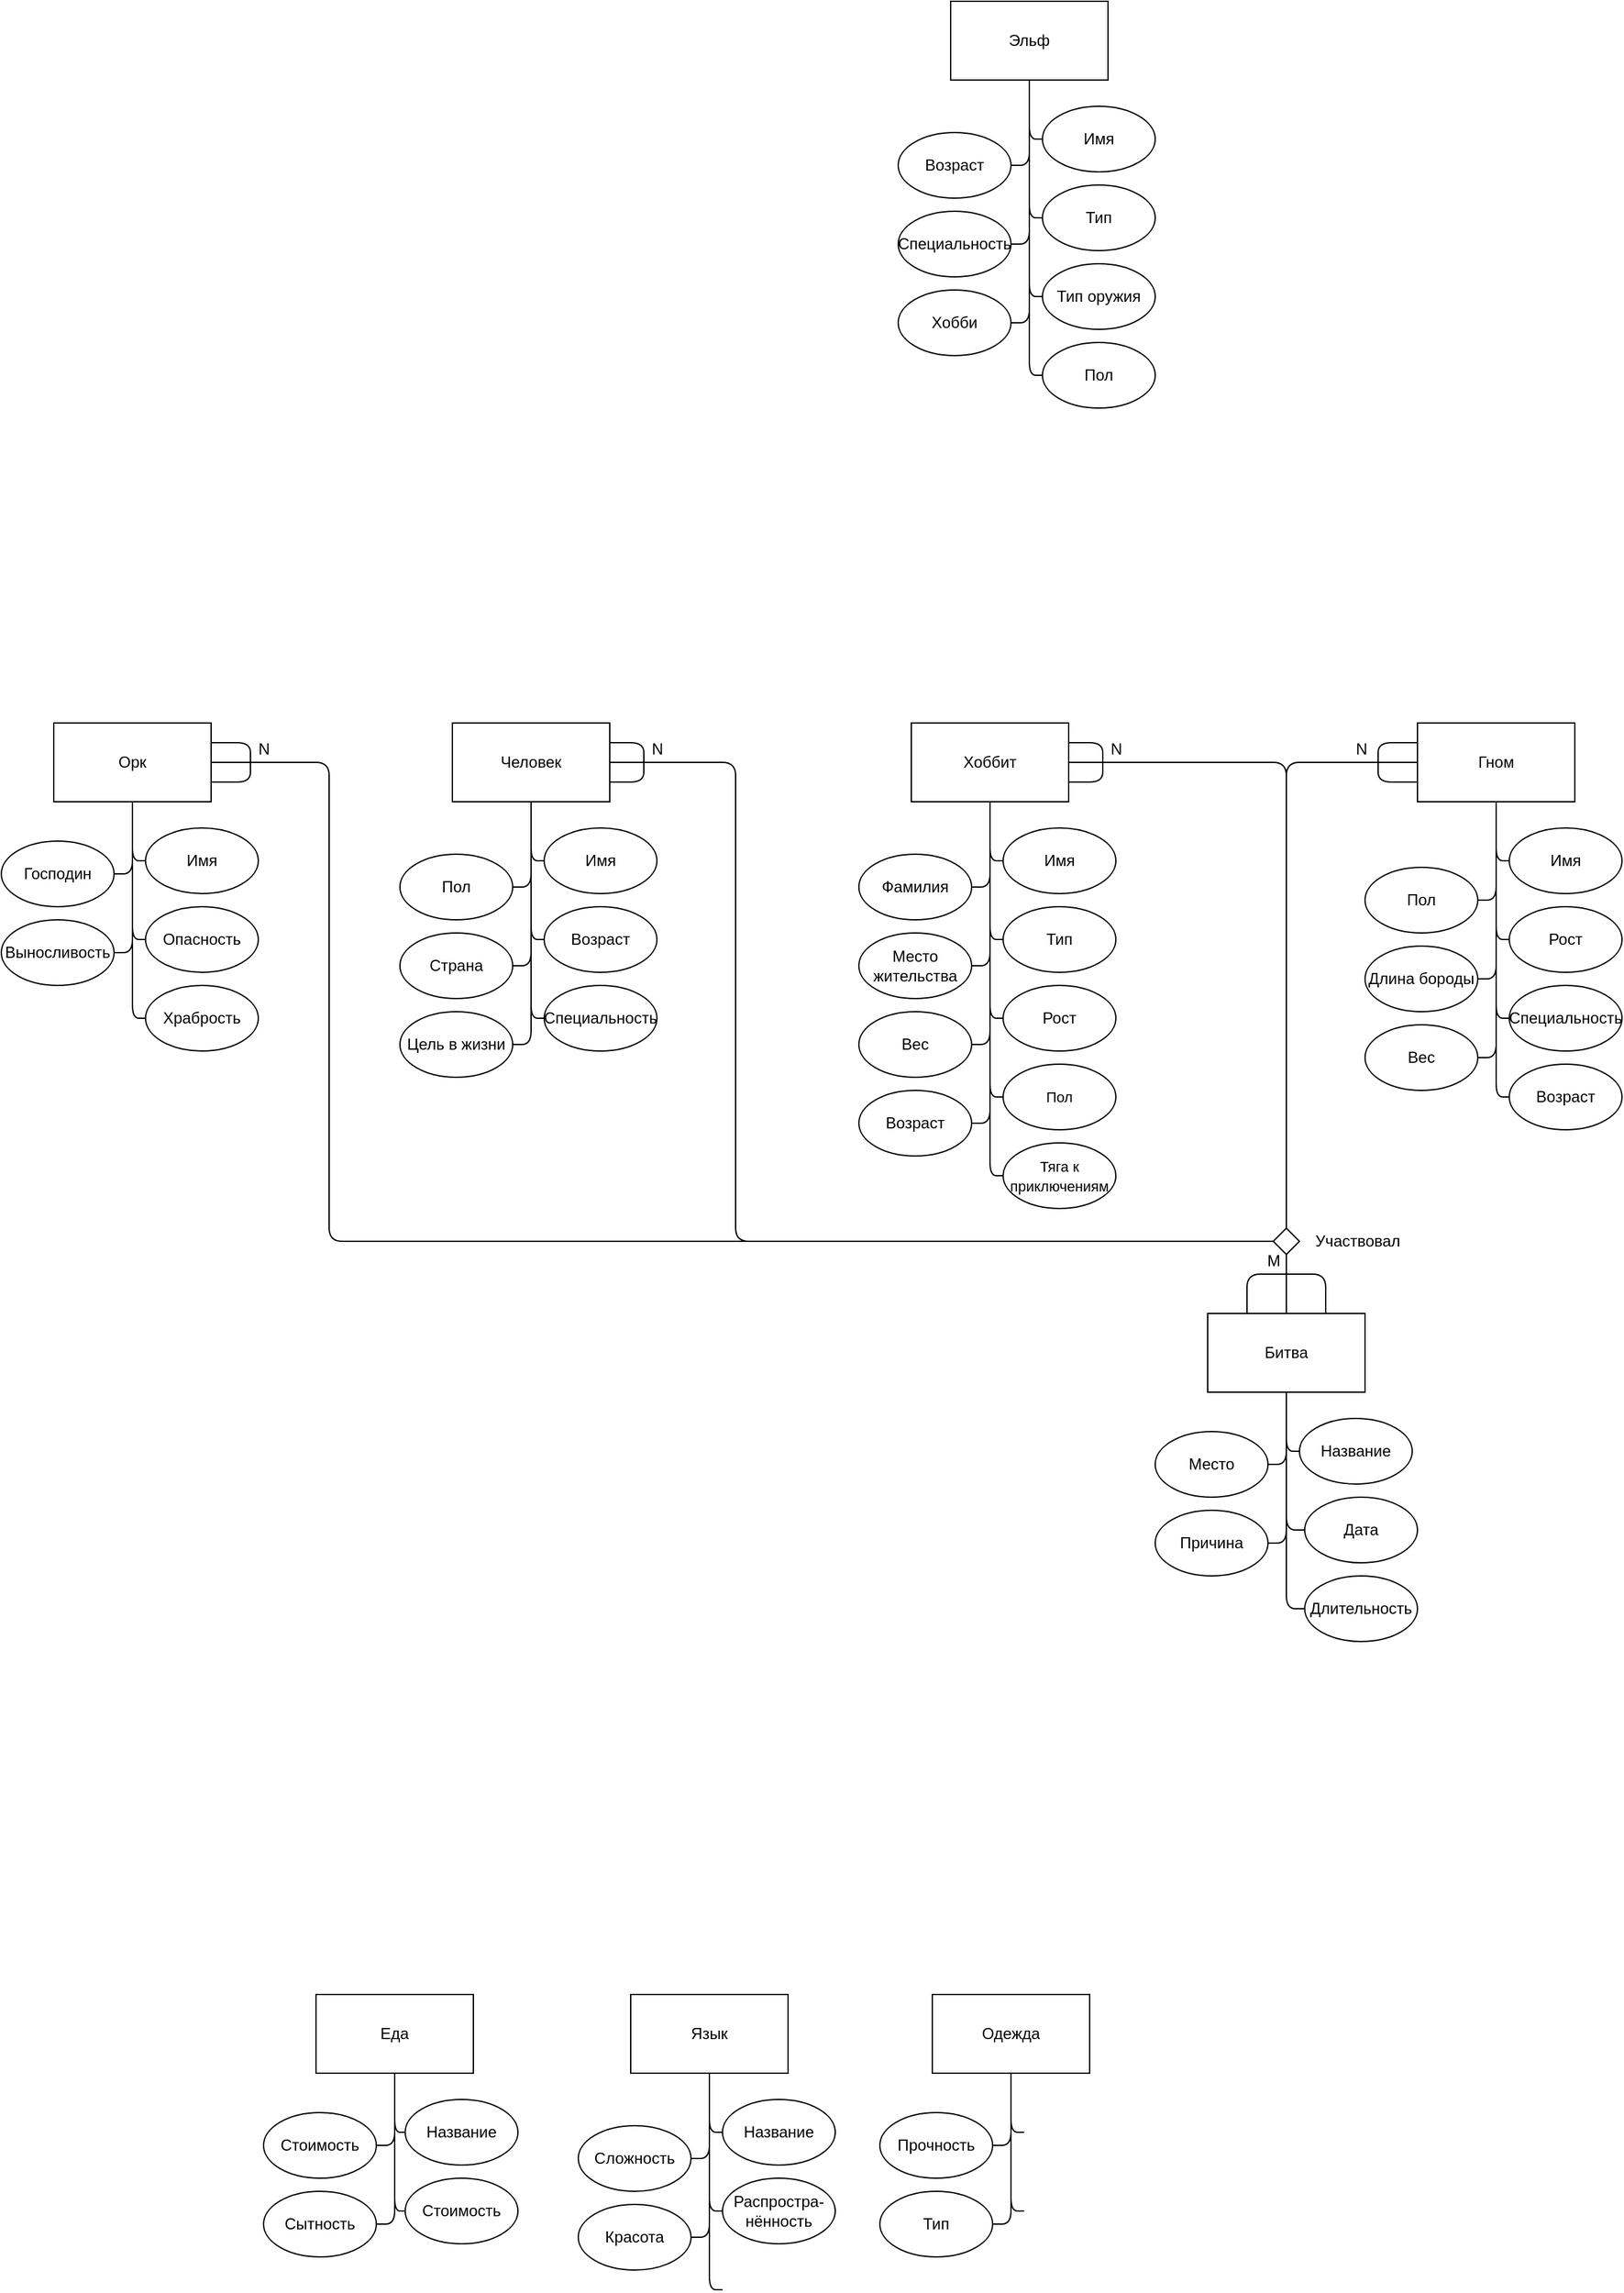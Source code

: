 <mxfile>
    <diagram id="RZIBzxVsWf5MqvjImDJh" name="Page-1">
        <mxGraphModel dx="2226" dy="1804" grid="1" gridSize="10" guides="1" tooltips="1" connect="1" arrows="1" fold="1" page="1" pageScale="1" pageWidth="827" pageHeight="1169" math="0" shadow="0">
            <root>
                <mxCell id="0"/>
                <mxCell id="1" parent="0"/>
                <mxCell id="177" style="edgeStyle=none;html=1;exitX=0;exitY=0.25;exitDx=0;exitDy=0;endArrow=none;endFill=0;" edge="1" parent="1" source="2">
                    <mxGeometry relative="1" as="geometry">
                        <mxPoint x="300" y="230" as="targetPoint"/>
                        <Array as="points">
                            <mxPoint x="300" y="215"/>
                        </Array>
                    </mxGeometry>
                </mxCell>
                <mxCell id="178" style="edgeStyle=none;html=1;exitX=0;exitY=0.75;exitDx=0;exitDy=0;endArrow=none;endFill=0;" edge="1" parent="1" source="2">
                    <mxGeometry relative="1" as="geometry">
                        <mxPoint x="300" y="230" as="targetPoint"/>
                        <Array as="points">
                            <mxPoint x="300" y="245"/>
                        </Array>
                    </mxGeometry>
                </mxCell>
                <mxCell id="2" value="Гном" style="rounded=0;whiteSpace=wrap;html=1;" parent="1" vertex="1">
                    <mxGeometry x="330" y="200" width="120" height="60" as="geometry"/>
                </mxCell>
                <mxCell id="4" style="edgeStyle=none;html=1;exitX=0;exitY=0.5;exitDx=0;exitDy=0;endArrow=none;endFill=0;" parent="1" source="3" target="2" edge="1">
                    <mxGeometry relative="1" as="geometry">
                        <Array as="points">
                            <mxPoint x="390" y="365"/>
                        </Array>
                    </mxGeometry>
                </mxCell>
                <mxCell id="3" value="Рост" style="ellipse;whiteSpace=wrap;html=1;" parent="1" vertex="1">
                    <mxGeometry x="400" y="340" width="86" height="50" as="geometry"/>
                </mxCell>
                <mxCell id="27" style="edgeStyle=none;html=1;exitX=0;exitY=0.5;exitDx=0;exitDy=0;endArrow=none;endFill=0;" parent="1" source="19" target="2" edge="1">
                    <mxGeometry relative="1" as="geometry">
                        <Array as="points">
                            <mxPoint x="390" y="425"/>
                        </Array>
                    </mxGeometry>
                </mxCell>
                <mxCell id="19" value="Специальность" style="ellipse;whiteSpace=wrap;html=1;" parent="1" vertex="1">
                    <mxGeometry x="400" y="400" width="86" height="50" as="geometry"/>
                </mxCell>
                <mxCell id="30" style="edgeStyle=none;html=1;exitX=1;exitY=0.5;exitDx=0;exitDy=0;endArrow=none;endFill=0;" parent="1" source="20" target="2" edge="1">
                    <mxGeometry relative="1" as="geometry">
                        <Array as="points">
                            <mxPoint x="390" y="395"/>
                        </Array>
                    </mxGeometry>
                </mxCell>
                <mxCell id="20" value="Длина бороды" style="ellipse;whiteSpace=wrap;html=1;" parent="1" vertex="1">
                    <mxGeometry x="290" y="370" width="86" height="50" as="geometry"/>
                </mxCell>
                <mxCell id="26" style="edgeStyle=none;html=1;exitX=0;exitY=0.5;exitDx=0;exitDy=0;endArrow=none;endFill=0;" parent="1" source="23" target="2" edge="1">
                    <mxGeometry relative="1" as="geometry">
                        <Array as="points">
                            <mxPoint x="390" y="305"/>
                        </Array>
                    </mxGeometry>
                </mxCell>
                <mxCell id="23" value="Имя" style="ellipse;whiteSpace=wrap;html=1;" parent="1" vertex="1">
                    <mxGeometry x="400" y="280" width="86" height="50" as="geometry"/>
                </mxCell>
                <mxCell id="31" style="edgeStyle=none;html=1;exitX=1;exitY=0.5;exitDx=0;exitDy=0;endArrow=none;endFill=0;" parent="1" source="24" target="2" edge="1">
                    <mxGeometry relative="1" as="geometry">
                        <Array as="points">
                            <mxPoint x="390" y="455"/>
                        </Array>
                    </mxGeometry>
                </mxCell>
                <mxCell id="24" value="Вес" style="ellipse;whiteSpace=wrap;html=1;" parent="1" vertex="1">
                    <mxGeometry x="290" y="430" width="86" height="50" as="geometry"/>
                </mxCell>
                <mxCell id="39" value="Эльф" style="rounded=0;whiteSpace=wrap;html=1;" parent="1" vertex="1">
                    <mxGeometry x="-26" y="-350" width="120" height="60" as="geometry"/>
                </mxCell>
                <mxCell id="41" style="edgeStyle=none;html=1;exitX=0;exitY=0.5;exitDx=0;exitDy=0;endArrow=none;endFill=0;" parent="1" source="40" target="2" edge="1">
                    <mxGeometry relative="1" as="geometry">
                        <Array as="points">
                            <mxPoint x="390" y="485"/>
                        </Array>
                    </mxGeometry>
                </mxCell>
                <mxCell id="40" value="Возраст" style="ellipse;whiteSpace=wrap;html=1;" parent="1" vertex="1">
                    <mxGeometry x="400" y="460" width="86" height="50" as="geometry"/>
                </mxCell>
                <mxCell id="48" style="edgeStyle=none;html=1;exitX=0;exitY=0.5;exitDx=0;exitDy=0;endArrow=none;endFill=0;" parent="1" source="42" target="39" edge="1">
                    <mxGeometry relative="1" as="geometry">
                        <Array as="points">
                            <mxPoint x="34" y="-245"/>
                        </Array>
                    </mxGeometry>
                </mxCell>
                <mxCell id="42" value="Имя" style="ellipse;whiteSpace=wrap;html=1;" parent="1" vertex="1">
                    <mxGeometry x="44" y="-270" width="86" height="50" as="geometry"/>
                </mxCell>
                <mxCell id="49" style="edgeStyle=none;html=1;exitX=1;exitY=0.5;exitDx=0;exitDy=0;endArrow=none;endFill=0;" parent="1" source="43" target="39" edge="1">
                    <mxGeometry relative="1" as="geometry">
                        <Array as="points">
                            <mxPoint x="34" y="-225"/>
                        </Array>
                    </mxGeometry>
                </mxCell>
                <mxCell id="43" value="Возраст" style="ellipse;whiteSpace=wrap;html=1;" parent="1" vertex="1">
                    <mxGeometry x="-66" y="-250" width="86" height="50" as="geometry"/>
                </mxCell>
                <mxCell id="50" style="edgeStyle=none;html=1;exitX=0;exitY=0.5;exitDx=0;exitDy=0;endArrow=none;endFill=0;" parent="1" source="44" target="39" edge="1">
                    <mxGeometry relative="1" as="geometry">
                        <Array as="points">
                            <mxPoint x="34" y="-185"/>
                        </Array>
                    </mxGeometry>
                </mxCell>
                <mxCell id="44" value="Тип" style="ellipse;whiteSpace=wrap;html=1;" parent="1" vertex="1">
                    <mxGeometry x="44" y="-210" width="86" height="50" as="geometry"/>
                </mxCell>
                <mxCell id="51" style="edgeStyle=none;html=1;exitX=1;exitY=0.5;exitDx=0;exitDy=0;endArrow=none;endFill=0;" parent="1" source="45" target="39" edge="1">
                    <mxGeometry relative="1" as="geometry">
                        <Array as="points">
                            <mxPoint x="34" y="-165"/>
                        </Array>
                    </mxGeometry>
                </mxCell>
                <mxCell id="45" value="Специальность" style="ellipse;whiteSpace=wrap;html=1;" parent="1" vertex="1">
                    <mxGeometry x="-66" y="-190" width="86" height="50" as="geometry"/>
                </mxCell>
                <mxCell id="52" style="edgeStyle=none;html=1;exitX=0;exitY=0.5;exitDx=0;exitDy=0;endArrow=none;endFill=0;" parent="1" source="46" target="39" edge="1">
                    <mxGeometry relative="1" as="geometry">
                        <Array as="points">
                            <mxPoint x="34" y="-125"/>
                        </Array>
                    </mxGeometry>
                </mxCell>
                <mxCell id="46" value="Тип оружия" style="ellipse;whiteSpace=wrap;html=1;" parent="1" vertex="1">
                    <mxGeometry x="44" y="-150" width="86" height="50" as="geometry"/>
                </mxCell>
                <mxCell id="53" style="edgeStyle=none;html=1;exitX=1;exitY=0.5;exitDx=0;exitDy=0;endArrow=none;endFill=0;" parent="1" source="47" target="39" edge="1">
                    <mxGeometry relative="1" as="geometry">
                        <Array as="points">
                            <mxPoint x="34" y="-105"/>
                        </Array>
                    </mxGeometry>
                </mxCell>
                <mxCell id="47" value="Хобби" style="ellipse;whiteSpace=wrap;html=1;" parent="1" vertex="1">
                    <mxGeometry x="-66" y="-130" width="86" height="50" as="geometry"/>
                </mxCell>
                <mxCell id="54" value="Язык" style="rounded=0;whiteSpace=wrap;html=1;" parent="1" vertex="1">
                    <mxGeometry x="-270" y="1169" width="120" height="60" as="geometry"/>
                </mxCell>
                <mxCell id="60" style="edgeStyle=none;html=1;exitX=0;exitY=0.5;exitDx=0;exitDy=0;endArrow=none;endFill=0;" parent="1" source="55" target="54" edge="1">
                    <mxGeometry relative="1" as="geometry">
                        <Array as="points">
                            <mxPoint x="-210" y="1274"/>
                        </Array>
                    </mxGeometry>
                </mxCell>
                <mxCell id="55" value="Название" style="ellipse;whiteSpace=wrap;html=1;" parent="1" vertex="1">
                    <mxGeometry x="-200" y="1249" width="86" height="50" as="geometry"/>
                </mxCell>
                <mxCell id="61" style="edgeStyle=none;html=1;exitX=1;exitY=0.5;exitDx=0;exitDy=0;endArrow=none;endFill=0;" parent="1" source="56" target="54" edge="1">
                    <mxGeometry relative="1" as="geometry">
                        <Array as="points">
                            <mxPoint x="-210" y="1294"/>
                        </Array>
                    </mxGeometry>
                </mxCell>
                <mxCell id="56" value="Сложность" style="ellipse;whiteSpace=wrap;html=1;" parent="1" vertex="1">
                    <mxGeometry x="-310" y="1269" width="86" height="50" as="geometry"/>
                </mxCell>
                <mxCell id="63" style="edgeStyle=none;html=1;exitX=0;exitY=0.5;exitDx=0;exitDy=0;endArrow=none;endFill=0;" parent="1" source="57" target="54" edge="1">
                    <mxGeometry relative="1" as="geometry">
                        <Array as="points">
                            <mxPoint x="-210" y="1334"/>
                        </Array>
                    </mxGeometry>
                </mxCell>
                <mxCell id="57" value="Распростра-нённость" style="ellipse;whiteSpace=wrap;html=1;" parent="1" vertex="1">
                    <mxGeometry x="-200" y="1309" width="86" height="50" as="geometry"/>
                </mxCell>
                <mxCell id="64" style="edgeStyle=none;html=1;exitX=1;exitY=0.5;exitDx=0;exitDy=0;endArrow=none;endFill=0;" parent="1" source="58" target="54" edge="1">
                    <mxGeometry relative="1" as="geometry">
                        <Array as="points">
                            <mxPoint x="-210" y="1354"/>
                        </Array>
                    </mxGeometry>
                </mxCell>
                <mxCell id="58" value="Красота" style="ellipse;whiteSpace=wrap;html=1;" parent="1" vertex="1">
                    <mxGeometry x="-310" y="1329" width="86" height="50" as="geometry"/>
                </mxCell>
                <mxCell id="65" style="edgeStyle=none;html=1;exitX=0;exitY=0.5;exitDx=0;exitDy=0;endArrow=none;endFill=0;" parent="1" target="54" edge="1">
                    <mxGeometry relative="1" as="geometry">
                        <Array as="points">
                            <mxPoint x="-210" y="1394"/>
                        </Array>
                        <mxPoint x="-200.0" y="1394" as="sourcePoint"/>
                    </mxGeometry>
                </mxCell>
                <mxCell id="179" style="edgeStyle=none;html=1;exitX=1;exitY=0.25;exitDx=0;exitDy=0;endArrow=none;endFill=0;" edge="1" parent="1" source="66">
                    <mxGeometry relative="1" as="geometry">
                        <mxPoint x="90" y="230" as="targetPoint"/>
                        <Array as="points">
                            <mxPoint x="90" y="215"/>
                        </Array>
                    </mxGeometry>
                </mxCell>
                <mxCell id="180" style="edgeStyle=none;html=1;exitX=1;exitY=0.75;exitDx=0;exitDy=0;endArrow=none;endFill=0;" edge="1" parent="1" source="66">
                    <mxGeometry relative="1" as="geometry">
                        <mxPoint x="90" y="230" as="targetPoint"/>
                        <Array as="points">
                            <mxPoint x="90" y="245"/>
                        </Array>
                    </mxGeometry>
                </mxCell>
                <mxCell id="66" value="Хоббит" style="rounded=0;whiteSpace=wrap;html=1;" parent="1" vertex="1">
                    <mxGeometry x="-56" y="200" width="120" height="60" as="geometry"/>
                </mxCell>
                <mxCell id="75" style="edgeStyle=none;html=1;exitX=0;exitY=0.5;exitDx=0;exitDy=0;fontSize=11;endArrow=none;endFill=0;" parent="1" source="67" target="66" edge="1">
                    <mxGeometry relative="1" as="geometry">
                        <Array as="points">
                            <mxPoint x="4" y="305"/>
                        </Array>
                    </mxGeometry>
                </mxCell>
                <mxCell id="67" value="Имя" style="ellipse;whiteSpace=wrap;html=1;" parent="1" vertex="1">
                    <mxGeometry x="14" y="280" width="86" height="50" as="geometry"/>
                </mxCell>
                <mxCell id="77" style="edgeStyle=none;html=1;exitX=1;exitY=0.5;exitDx=0;exitDy=0;fontSize=11;endArrow=none;endFill=0;" parent="1" source="68" target="66" edge="1">
                    <mxGeometry relative="1" as="geometry">
                        <Array as="points">
                            <mxPoint x="4" y="325"/>
                        </Array>
                    </mxGeometry>
                </mxCell>
                <mxCell id="68" value="Фамилия" style="ellipse;whiteSpace=wrap;html=1;" parent="1" vertex="1">
                    <mxGeometry x="-96" y="300" width="86" height="50" as="geometry"/>
                </mxCell>
                <mxCell id="76" style="edgeStyle=none;html=1;exitX=0;exitY=0.5;exitDx=0;exitDy=0;fontSize=11;endArrow=none;endFill=0;" parent="1" source="69" target="66" edge="1">
                    <mxGeometry relative="1" as="geometry">
                        <Array as="points">
                            <mxPoint x="4" y="365"/>
                        </Array>
                    </mxGeometry>
                </mxCell>
                <mxCell id="69" value="Тип" style="ellipse;whiteSpace=wrap;html=1;" parent="1" vertex="1">
                    <mxGeometry x="14" y="340" width="86" height="50" as="geometry"/>
                </mxCell>
                <mxCell id="78" style="edgeStyle=none;html=1;exitX=1;exitY=0.5;exitDx=0;exitDy=0;fontSize=11;endArrow=none;endFill=0;" parent="1" source="70" target="66" edge="1">
                    <mxGeometry relative="1" as="geometry">
                        <Array as="points">
                            <mxPoint x="4" y="385"/>
                        </Array>
                    </mxGeometry>
                </mxCell>
                <mxCell id="70" value="Место жительства" style="ellipse;whiteSpace=wrap;html=1;" parent="1" vertex="1">
                    <mxGeometry x="-96" y="360" width="86" height="50" as="geometry"/>
                </mxCell>
                <mxCell id="79" style="edgeStyle=none;html=1;exitX=0;exitY=0.5;exitDx=0;exitDy=0;fontSize=11;endArrow=none;endFill=0;" parent="1" source="72" target="66" edge="1">
                    <mxGeometry relative="1" as="geometry">
                        <Array as="points">
                            <mxPoint x="4" y="425"/>
                        </Array>
                    </mxGeometry>
                </mxCell>
                <mxCell id="72" value="Рост" style="ellipse;whiteSpace=wrap;html=1;" parent="1" vertex="1">
                    <mxGeometry x="14" y="400" width="86" height="50" as="geometry"/>
                </mxCell>
                <mxCell id="80" style="edgeStyle=none;html=1;exitX=1;exitY=0.5;exitDx=0;exitDy=0;fontSize=11;endArrow=none;endFill=0;" parent="1" source="73" target="66" edge="1">
                    <mxGeometry relative="1" as="geometry">
                        <Array as="points">
                            <mxPoint x="4" y="445"/>
                        </Array>
                    </mxGeometry>
                </mxCell>
                <mxCell id="73" value="Вес" style="ellipse;whiteSpace=wrap;html=1;" parent="1" vertex="1">
                    <mxGeometry x="-96" y="420" width="86" height="50" as="geometry"/>
                </mxCell>
                <mxCell id="81" style="edgeStyle=none;html=1;exitX=0;exitY=0.5;exitDx=0;exitDy=0;fontSize=11;endArrow=none;endFill=0;" parent="1" source="74" target="66" edge="1">
                    <mxGeometry relative="1" as="geometry">
                        <Array as="points">
                            <mxPoint x="4" y="485"/>
                        </Array>
                    </mxGeometry>
                </mxCell>
                <mxCell id="74" value="&lt;span style=&quot;font-size: 11px&quot;&gt;Пол&lt;/span&gt;" style="ellipse;whiteSpace=wrap;html=1;" parent="1" vertex="1">
                    <mxGeometry x="14" y="460" width="86" height="50" as="geometry"/>
                </mxCell>
                <mxCell id="181" style="edgeStyle=none;html=1;exitX=1;exitY=0.25;exitDx=0;exitDy=0;endArrow=none;endFill=0;" edge="1" parent="1" source="82">
                    <mxGeometry relative="1" as="geometry">
                        <mxPoint x="-260.0" y="230" as="targetPoint"/>
                        <Array as="points">
                            <mxPoint x="-260" y="215"/>
                        </Array>
                    </mxGeometry>
                </mxCell>
                <mxCell id="182" style="edgeStyle=none;html=1;exitX=1;exitY=0.75;exitDx=0;exitDy=0;endArrow=none;endFill=0;" edge="1" parent="1" source="82">
                    <mxGeometry relative="1" as="geometry">
                        <mxPoint x="-260.0" y="230" as="targetPoint"/>
                        <Array as="points">
                            <mxPoint x="-260" y="245"/>
                        </Array>
                    </mxGeometry>
                </mxCell>
                <mxCell id="82" value="&lt;font style=&quot;font-size: 12px&quot;&gt;Человек&lt;/font&gt;" style="rounded=0;whiteSpace=wrap;html=1;fontSize=11;" parent="1" vertex="1">
                    <mxGeometry x="-406" y="200" width="120" height="60" as="geometry"/>
                </mxCell>
                <mxCell id="84" style="edgeStyle=none;html=1;exitX=1;exitY=0.5;exitDx=0;exitDy=0;fontSize=11;endArrow=none;endFill=0;" parent="1" source="83" target="66" edge="1">
                    <mxGeometry relative="1" as="geometry">
                        <Array as="points">
                            <mxPoint x="4" y="505"/>
                        </Array>
                    </mxGeometry>
                </mxCell>
                <mxCell id="83" value="Возраст" style="ellipse;whiteSpace=wrap;html=1;" parent="1" vertex="1">
                    <mxGeometry x="-96" y="480" width="86" height="50" as="geometry"/>
                </mxCell>
                <mxCell id="91" style="edgeStyle=none;html=1;exitX=0;exitY=0.5;exitDx=0;exitDy=0;fontSize=12;endArrow=none;endFill=0;" parent="1" source="85" target="82" edge="1">
                    <mxGeometry relative="1" as="geometry">
                        <Array as="points">
                            <mxPoint x="-346" y="305"/>
                        </Array>
                    </mxGeometry>
                </mxCell>
                <mxCell id="85" value="Имя" style="ellipse;whiteSpace=wrap;html=1;" parent="1" vertex="1">
                    <mxGeometry x="-336" y="280" width="86" height="50" as="geometry"/>
                </mxCell>
                <mxCell id="93" style="edgeStyle=none;html=1;exitX=0;exitY=0.5;exitDx=0;exitDy=0;fontSize=12;endArrow=none;endFill=0;" parent="1" source="87" target="82" edge="1">
                    <mxGeometry relative="1" as="geometry">
                        <Array as="points">
                            <mxPoint x="-346" y="365"/>
                        </Array>
                    </mxGeometry>
                </mxCell>
                <mxCell id="87" value="Возраст" style="ellipse;whiteSpace=wrap;html=1;" parent="1" vertex="1">
                    <mxGeometry x="-336" y="340" width="86" height="50" as="geometry"/>
                </mxCell>
                <mxCell id="94" style="edgeStyle=none;html=1;exitX=1;exitY=0.5;exitDx=0;exitDy=0;fontSize=12;endArrow=none;endFill=0;" parent="1" source="88" target="82" edge="1">
                    <mxGeometry relative="1" as="geometry">
                        <Array as="points">
                            <mxPoint x="-346" y="385"/>
                        </Array>
                    </mxGeometry>
                </mxCell>
                <mxCell id="88" value="Страна" style="ellipse;whiteSpace=wrap;html=1;" parent="1" vertex="1">
                    <mxGeometry x="-446" y="360" width="86" height="50" as="geometry"/>
                </mxCell>
                <mxCell id="95" style="edgeStyle=none;html=1;exitX=0;exitY=0.5;exitDx=0;exitDy=0;fontSize=12;endArrow=none;endFill=0;" parent="1" source="89" target="82" edge="1">
                    <mxGeometry relative="1" as="geometry">
                        <Array as="points">
                            <mxPoint x="-346" y="425"/>
                        </Array>
                    </mxGeometry>
                </mxCell>
                <mxCell id="89" value="Специальность" style="ellipse;whiteSpace=wrap;html=1;" parent="1" vertex="1">
                    <mxGeometry x="-336" y="400" width="86" height="50" as="geometry"/>
                </mxCell>
                <mxCell id="96" style="edgeStyle=none;html=1;exitX=1;exitY=0.5;exitDx=0;exitDy=0;fontSize=12;endArrow=none;endFill=0;" parent="1" source="90" target="82" edge="1">
                    <mxGeometry relative="1" as="geometry">
                        <Array as="points">
                            <mxPoint x="-346" y="445"/>
                        </Array>
                    </mxGeometry>
                </mxCell>
                <mxCell id="90" value="Цель в жизни" style="ellipse;whiteSpace=wrap;html=1;" parent="1" vertex="1">
                    <mxGeometry x="-446" y="420" width="86" height="50" as="geometry"/>
                </mxCell>
                <mxCell id="175" style="edgeStyle=none;html=1;exitX=0.75;exitY=0;exitDx=0;exitDy=0;endArrow=none;endFill=0;" edge="1" parent="1" source="97">
                    <mxGeometry relative="1" as="geometry">
                        <mxPoint x="230" y="620" as="targetPoint"/>
                        <Array as="points">
                            <mxPoint x="260" y="620"/>
                        </Array>
                    </mxGeometry>
                </mxCell>
                <mxCell id="176" style="edgeStyle=none;html=1;exitX=0.25;exitY=0;exitDx=0;exitDy=0;endArrow=none;endFill=0;" edge="1" parent="1" source="97">
                    <mxGeometry relative="1" as="geometry">
                        <mxPoint x="230" y="620" as="targetPoint"/>
                        <Array as="points">
                            <mxPoint x="200" y="620"/>
                        </Array>
                    </mxGeometry>
                </mxCell>
                <mxCell id="97" value="Битва" style="rounded=0;whiteSpace=wrap;html=1;fontSize=12;" parent="1" vertex="1">
                    <mxGeometry x="170" y="650" width="120" height="60" as="geometry"/>
                </mxCell>
                <mxCell id="103" style="edgeStyle=none;html=1;exitX=0;exitY=0.5;exitDx=0;exitDy=0;fontSize=12;endArrow=none;endFill=0;" parent="1" source="98" target="97" edge="1">
                    <mxGeometry relative="1" as="geometry">
                        <Array as="points">
                            <mxPoint x="230" y="755"/>
                        </Array>
                    </mxGeometry>
                </mxCell>
                <mxCell id="98" value="Название" style="ellipse;whiteSpace=wrap;html=1;" parent="1" vertex="1">
                    <mxGeometry x="240" y="730" width="86" height="50" as="geometry"/>
                </mxCell>
                <mxCell id="104" style="edgeStyle=none;html=1;exitX=1;exitY=0.5;exitDx=0;exitDy=0;fontSize=12;endArrow=none;endFill=0;" parent="1" source="99" target="97" edge="1">
                    <mxGeometry relative="1" as="geometry">
                        <Array as="points">
                            <mxPoint x="230" y="765"/>
                        </Array>
                    </mxGeometry>
                </mxCell>
                <mxCell id="99" value="Место" style="ellipse;whiteSpace=wrap;html=1;" parent="1" vertex="1">
                    <mxGeometry x="130" y="740" width="86" height="50" as="geometry"/>
                </mxCell>
                <mxCell id="106" style="edgeStyle=none;html=1;exitX=0;exitY=0.5;exitDx=0;exitDy=0;fontSize=12;endArrow=none;endFill=0;" parent="1" source="100" target="97" edge="1">
                    <mxGeometry relative="1" as="geometry">
                        <Array as="points">
                            <mxPoint x="230" y="815"/>
                        </Array>
                    </mxGeometry>
                </mxCell>
                <mxCell id="100" value="Дата" style="ellipse;whiteSpace=wrap;html=1;" parent="1" vertex="1">
                    <mxGeometry x="244" y="790" width="86" height="50" as="geometry"/>
                </mxCell>
                <mxCell id="108" style="edgeStyle=none;html=1;exitX=1;exitY=0.5;exitDx=0;exitDy=0;fontSize=12;endArrow=none;endFill=0;" parent="1" source="101" target="97" edge="1">
                    <mxGeometry relative="1" as="geometry">
                        <Array as="points">
                            <mxPoint x="230" y="825"/>
                        </Array>
                    </mxGeometry>
                </mxCell>
                <mxCell id="101" value="Причина" style="ellipse;whiteSpace=wrap;html=1;" parent="1" vertex="1">
                    <mxGeometry x="130" y="800" width="86" height="50" as="geometry"/>
                </mxCell>
                <mxCell id="107" style="edgeStyle=none;html=1;exitX=0;exitY=0.5;exitDx=0;exitDy=0;fontSize=12;endArrow=none;endFill=0;" parent="1" source="102" target="97" edge="1">
                    <mxGeometry relative="1" as="geometry">
                        <Array as="points">
                            <mxPoint x="230" y="875"/>
                        </Array>
                    </mxGeometry>
                </mxCell>
                <mxCell id="102" value="Длительность" style="ellipse;whiteSpace=wrap;html=1;" parent="1" vertex="1">
                    <mxGeometry x="244" y="850" width="86" height="50" as="geometry"/>
                </mxCell>
                <mxCell id="109" value="Еда" style="rounded=0;whiteSpace=wrap;html=1;fontSize=12;" parent="1" vertex="1">
                    <mxGeometry x="-510" y="1169" width="120" height="60" as="geometry"/>
                </mxCell>
                <mxCell id="123" style="edgeStyle=none;html=1;exitX=0;exitY=0.5;exitDx=0;exitDy=0;fontSize=12;endArrow=none;endFill=0;" parent="1" source="118" target="109" edge="1">
                    <mxGeometry relative="1" as="geometry">
                        <Array as="points">
                            <mxPoint x="-450" y="1274"/>
                        </Array>
                    </mxGeometry>
                </mxCell>
                <mxCell id="118" value="Название" style="ellipse;whiteSpace=wrap;html=1;" parent="1" vertex="1">
                    <mxGeometry x="-442" y="1249" width="86" height="50" as="geometry"/>
                </mxCell>
                <mxCell id="124" style="edgeStyle=none;html=1;exitX=1;exitY=0.5;exitDx=0;exitDy=0;fontSize=12;endArrow=none;endFill=0;" parent="1" source="119" target="109" edge="1">
                    <mxGeometry relative="1" as="geometry">
                        <Array as="points">
                            <mxPoint x="-450" y="1284"/>
                        </Array>
                    </mxGeometry>
                </mxCell>
                <mxCell id="119" value="Стоимость" style="ellipse;whiteSpace=wrap;html=1;" parent="1" vertex="1">
                    <mxGeometry x="-550" y="1259" width="86" height="50" as="geometry"/>
                </mxCell>
                <mxCell id="125" style="edgeStyle=none;html=1;exitX=0;exitY=0.5;exitDx=0;exitDy=0;fontSize=12;endArrow=none;endFill=0;" parent="1" source="120" target="109" edge="1">
                    <mxGeometry relative="1" as="geometry">
                        <Array as="points">
                            <mxPoint x="-450" y="1334"/>
                        </Array>
                    </mxGeometry>
                </mxCell>
                <mxCell id="120" value="Стоимость" style="ellipse;whiteSpace=wrap;html=1;" parent="1" vertex="1">
                    <mxGeometry x="-442" y="1309" width="86" height="50" as="geometry"/>
                </mxCell>
                <mxCell id="126" style="edgeStyle=none;html=1;exitX=1;exitY=0.5;exitDx=0;exitDy=0;fontSize=12;endArrow=none;endFill=0;" parent="1" source="121" target="109" edge="1">
                    <mxGeometry relative="1" as="geometry">
                        <Array as="points">
                            <mxPoint x="-450" y="1344"/>
                        </Array>
                    </mxGeometry>
                </mxCell>
                <mxCell id="121" value="Сытность" style="ellipse;whiteSpace=wrap;html=1;" parent="1" vertex="1">
                    <mxGeometry x="-550" y="1319" width="86" height="50" as="geometry"/>
                </mxCell>
                <mxCell id="136" value="Одежда" style="rounded=0;whiteSpace=wrap;html=1;fontSize=12;" parent="1" vertex="1">
                    <mxGeometry x="-40" y="1169" width="120" height="60" as="geometry"/>
                </mxCell>
                <mxCell id="149" style="edgeStyle=none;html=1;exitX=0;exitY=0.5;exitDx=0;exitDy=0;fontSize=12;endArrow=none;endFill=0;" parent="1" target="136" edge="1">
                    <mxGeometry relative="1" as="geometry">
                        <Array as="points">
                            <mxPoint x="20" y="1274"/>
                        </Array>
                        <mxPoint x="30.0" y="1274" as="sourcePoint"/>
                    </mxGeometry>
                </mxCell>
                <mxCell id="150" style="edgeStyle=none;html=1;exitX=1;exitY=0.5;exitDx=0;exitDy=0;fontSize=12;endArrow=none;endFill=0;" parent="1" source="138" target="136" edge="1">
                    <mxGeometry relative="1" as="geometry">
                        <Array as="points">
                            <mxPoint x="20" y="1284"/>
                        </Array>
                    </mxGeometry>
                </mxCell>
                <mxCell id="138" value="Прочность" style="ellipse;whiteSpace=wrap;html=1;" parent="1" vertex="1">
                    <mxGeometry x="-80" y="1259" width="86" height="50" as="geometry"/>
                </mxCell>
                <mxCell id="151" style="edgeStyle=none;html=1;exitX=0;exitY=0.5;exitDx=0;exitDy=0;fontSize=12;endArrow=none;endFill=0;" parent="1" target="136" edge="1">
                    <mxGeometry relative="1" as="geometry">
                        <Array as="points">
                            <mxPoint x="20" y="1334"/>
                        </Array>
                        <mxPoint x="30.0" y="1334" as="sourcePoint"/>
                    </mxGeometry>
                </mxCell>
                <mxCell id="152" style="edgeStyle=none;html=1;exitX=1;exitY=0.5;exitDx=0;exitDy=0;fontSize=12;endArrow=none;endFill=0;" parent="1" source="140" target="136" edge="1">
                    <mxGeometry relative="1" as="geometry">
                        <Array as="points">
                            <mxPoint x="20" y="1344"/>
                        </Array>
                    </mxGeometry>
                </mxCell>
                <mxCell id="140" value="Тип" style="ellipse;whiteSpace=wrap;html=1;" parent="1" vertex="1">
                    <mxGeometry x="-80" y="1319" width="86" height="50" as="geometry"/>
                </mxCell>
                <mxCell id="142" style="edgeStyle=none;html=1;exitX=0;exitY=0.5;exitDx=0;exitDy=0;fontSize=12;endArrow=none;endFill=0;" parent="1" source="141" target="39" edge="1">
                    <mxGeometry relative="1" as="geometry">
                        <Array as="points">
                            <mxPoint x="34" y="-65"/>
                        </Array>
                    </mxGeometry>
                </mxCell>
                <mxCell id="141" value="Пол" style="ellipse;whiteSpace=wrap;html=1;" parent="1" vertex="1">
                    <mxGeometry x="44" y="-90" width="86" height="50" as="geometry"/>
                </mxCell>
                <mxCell id="144" style="edgeStyle=none;html=1;exitX=0;exitY=0.5;exitDx=0;exitDy=0;fontSize=12;endArrow=none;endFill=0;" parent="1" source="143" target="66" edge="1">
                    <mxGeometry relative="1" as="geometry">
                        <Array as="points">
                            <mxPoint x="4" y="545"/>
                        </Array>
                    </mxGeometry>
                </mxCell>
                <mxCell id="143" value="&lt;span style=&quot;font-size: 11px&quot;&gt;Тяга к приключениям&lt;/span&gt;" style="ellipse;whiteSpace=wrap;html=1;" parent="1" vertex="1">
                    <mxGeometry x="14" y="520" width="86" height="50" as="geometry"/>
                </mxCell>
                <mxCell id="146" style="edgeStyle=none;html=1;exitX=1;exitY=0.5;exitDx=0;exitDy=0;fontSize=12;endArrow=none;endFill=0;" parent="1" source="145" target="82" edge="1">
                    <mxGeometry relative="1" as="geometry">
                        <Array as="points">
                            <mxPoint x="-346" y="325"/>
                        </Array>
                    </mxGeometry>
                </mxCell>
                <mxCell id="145" value="Пол" style="ellipse;whiteSpace=wrap;html=1;" parent="1" vertex="1">
                    <mxGeometry x="-446" y="300" width="86" height="50" as="geometry"/>
                </mxCell>
                <mxCell id="148" style="edgeStyle=none;html=1;exitX=1;exitY=0.5;exitDx=0;exitDy=0;fontSize=12;endArrow=none;endFill=0;" parent="1" source="147" target="2" edge="1">
                    <mxGeometry relative="1" as="geometry">
                        <Array as="points">
                            <mxPoint x="390" y="335"/>
                        </Array>
                    </mxGeometry>
                </mxCell>
                <mxCell id="156" style="edgeStyle=none;html=1;exitX=0.5;exitY=0;exitDx=0;exitDy=0;fontSize=12;endArrow=none;endFill=0;" parent="1" source="153" target="66" edge="1">
                    <mxGeometry relative="1" as="geometry">
                        <Array as="points">
                            <mxPoint x="230" y="230"/>
                        </Array>
                    </mxGeometry>
                </mxCell>
                <mxCell id="157" style="edgeStyle=none;html=1;exitX=0;exitY=0.5;exitDx=0;exitDy=0;fontSize=12;endArrow=none;endFill=0;" parent="1" source="153" target="82" edge="1">
                    <mxGeometry relative="1" as="geometry">
                        <Array as="points">
                            <mxPoint x="-190" y="595"/>
                            <mxPoint x="-190" y="230"/>
                        </Array>
                    </mxGeometry>
                </mxCell>
                <mxCell id="174" style="edgeStyle=none;html=1;exitX=0.5;exitY=1;exitDx=0;exitDy=0;endArrow=none;endFill=0;" edge="1" parent="1" source="153" target="97">
                    <mxGeometry relative="1" as="geometry"/>
                </mxCell>
                <mxCell id="153" value="" style="rhombus;whiteSpace=wrap;html=1;" parent="1" vertex="1">
                    <mxGeometry x="220" y="585" width="20" height="20" as="geometry"/>
                </mxCell>
                <mxCell id="183" style="edgeStyle=none;html=1;exitX=1;exitY=0.5;exitDx=0;exitDy=0;entryX=0;entryY=0.5;entryDx=0;entryDy=0;endArrow=none;endFill=0;" edge="1" parent="1" source="158" target="153">
                    <mxGeometry relative="1" as="geometry">
                        <Array as="points">
                            <mxPoint x="-500" y="230"/>
                            <mxPoint x="-500" y="595"/>
                        </Array>
                    </mxGeometry>
                </mxCell>
                <mxCell id="184" style="edgeStyle=none;html=1;exitX=1;exitY=0.25;exitDx=0;exitDy=0;endArrow=none;endFill=0;" edge="1" parent="1" source="158">
                    <mxGeometry relative="1" as="geometry">
                        <mxPoint x="-560.0" y="230" as="targetPoint"/>
                        <Array as="points">
                            <mxPoint x="-560" y="215"/>
                        </Array>
                    </mxGeometry>
                </mxCell>
                <mxCell id="185" style="edgeStyle=none;html=1;exitX=1;exitY=0.75;exitDx=0;exitDy=0;endArrow=none;endFill=0;" edge="1" parent="1" source="158">
                    <mxGeometry relative="1" as="geometry">
                        <mxPoint x="-560.0" y="230" as="targetPoint"/>
                        <Array as="points">
                            <mxPoint x="-560" y="245"/>
                        </Array>
                    </mxGeometry>
                </mxCell>
                <mxCell id="158" value="Орк" style="rounded=0;whiteSpace=wrap;html=1;fontSize=12;" parent="1" vertex="1">
                    <mxGeometry x="-710" y="200" width="120" height="60" as="geometry"/>
                </mxCell>
                <mxCell id="164" style="edgeStyle=none;html=1;exitX=0;exitY=0.5;exitDx=0;exitDy=0;endArrow=none;endFill=0;" parent="1" source="159" target="158" edge="1">
                    <mxGeometry relative="1" as="geometry">
                        <Array as="points">
                            <mxPoint x="-650" y="305"/>
                        </Array>
                    </mxGeometry>
                </mxCell>
                <mxCell id="159" value="Имя" style="ellipse;whiteSpace=wrap;html=1;" parent="1" vertex="1">
                    <mxGeometry x="-640" y="280" width="86" height="50" as="geometry"/>
                </mxCell>
                <mxCell id="170" style="edgeStyle=none;html=1;exitX=1;exitY=0.5;exitDx=0;exitDy=0;endArrow=none;endFill=0;" parent="1" source="160" target="158" edge="1">
                    <mxGeometry relative="1" as="geometry">
                        <Array as="points">
                            <mxPoint x="-650" y="315"/>
                        </Array>
                    </mxGeometry>
                </mxCell>
                <mxCell id="160" value="Господин" style="ellipse;whiteSpace=wrap;html=1;" parent="1" vertex="1">
                    <mxGeometry x="-750" y="290" width="86" height="50" as="geometry"/>
                </mxCell>
                <mxCell id="166" style="edgeStyle=none;html=1;exitX=0;exitY=0.5;exitDx=0;exitDy=0;endArrow=none;endFill=0;" parent="1" source="161" target="158" edge="1">
                    <mxGeometry relative="1" as="geometry">
                        <Array as="points">
                            <mxPoint x="-650" y="365"/>
                        </Array>
                    </mxGeometry>
                </mxCell>
                <mxCell id="161" value="Опасность" style="ellipse;whiteSpace=wrap;html=1;" parent="1" vertex="1">
                    <mxGeometry x="-640" y="340" width="86" height="50" as="geometry"/>
                </mxCell>
                <mxCell id="168" style="edgeStyle=none;html=1;exitX=1;exitY=0.5;exitDx=0;exitDy=0;endArrow=none;endFill=0;" parent="1" source="162" target="158" edge="1">
                    <mxGeometry relative="1" as="geometry">
                        <Array as="points">
                            <mxPoint x="-650" y="375"/>
                        </Array>
                    </mxGeometry>
                </mxCell>
                <mxCell id="162" value="Выносливость" style="ellipse;whiteSpace=wrap;html=1;" parent="1" vertex="1">
                    <mxGeometry x="-750" y="350" width="86" height="50" as="geometry"/>
                </mxCell>
                <mxCell id="167" style="edgeStyle=none;html=1;exitX=0;exitY=0.5;exitDx=0;exitDy=0;endArrow=none;endFill=0;" parent="1" source="163" target="158" edge="1">
                    <mxGeometry relative="1" as="geometry">
                        <Array as="points">
                            <mxPoint x="-650" y="425"/>
                        </Array>
                    </mxGeometry>
                </mxCell>
                <mxCell id="163" value="Храбрость" style="ellipse;whiteSpace=wrap;html=1;" parent="1" vertex="1">
                    <mxGeometry x="-640" y="400" width="86" height="50" as="geometry"/>
                </mxCell>
                <mxCell id="147" value="Пол" style="ellipse;whiteSpace=wrap;html=1;" parent="1" vertex="1">
                    <mxGeometry x="290" y="310" width="86" height="50" as="geometry"/>
                </mxCell>
                <mxCell id="171" value="" style="edgeStyle=none;html=1;exitX=0.5;exitY=0;exitDx=0;exitDy=0;fontSize=12;endArrow=none;endFill=0;" edge="1" parent="1" source="153" target="2">
                    <mxGeometry relative="1" as="geometry">
                        <mxPoint x="220" y="575" as="sourcePoint"/>
                        <mxPoint x="375.217" y="260" as="targetPoint"/>
                        <Array as="points">
                            <mxPoint x="230" y="230"/>
                        </Array>
                    </mxGeometry>
                </mxCell>
                <mxCell id="172" value="Участвовал" style="text;html=1;resizable=0;autosize=1;align=center;verticalAlign=middle;points=[];fillColor=none;strokeColor=none;rounded=0;" vertex="1" parent="1">
                    <mxGeometry x="244" y="585" width="80" height="20" as="geometry"/>
                </mxCell>
                <mxCell id="186" value="N" style="text;html=1;resizable=0;autosize=1;align=center;verticalAlign=middle;points=[];fillColor=none;strokeColor=none;rounded=0;" vertex="1" parent="1">
                    <mxGeometry x="-560" y="210" width="20" height="20" as="geometry"/>
                </mxCell>
                <mxCell id="187" value="N" style="text;html=1;resizable=0;autosize=1;align=center;verticalAlign=middle;points=[];fillColor=none;strokeColor=none;rounded=0;" vertex="1" parent="1">
                    <mxGeometry x="-260" y="210" width="20" height="20" as="geometry"/>
                </mxCell>
                <mxCell id="188" value="N" style="text;html=1;resizable=0;autosize=1;align=center;verticalAlign=middle;points=[];fillColor=none;strokeColor=none;rounded=0;" vertex="1" parent="1">
                    <mxGeometry x="90" y="210" width="20" height="20" as="geometry"/>
                </mxCell>
                <mxCell id="189" value="N" style="text;html=1;resizable=0;autosize=1;align=center;verticalAlign=middle;points=[];fillColor=none;strokeColor=none;rounded=0;" vertex="1" parent="1">
                    <mxGeometry x="277" y="210" width="20" height="20" as="geometry"/>
                </mxCell>
                <mxCell id="191" value="M" style="text;html=1;resizable=0;autosize=1;align=center;verticalAlign=middle;points=[];fillColor=none;strokeColor=none;rounded=0;" vertex="1" parent="1">
                    <mxGeometry x="205" y="600" width="30" height="20" as="geometry"/>
                </mxCell>
            </root>
        </mxGraphModel>
    </diagram>
</mxfile>